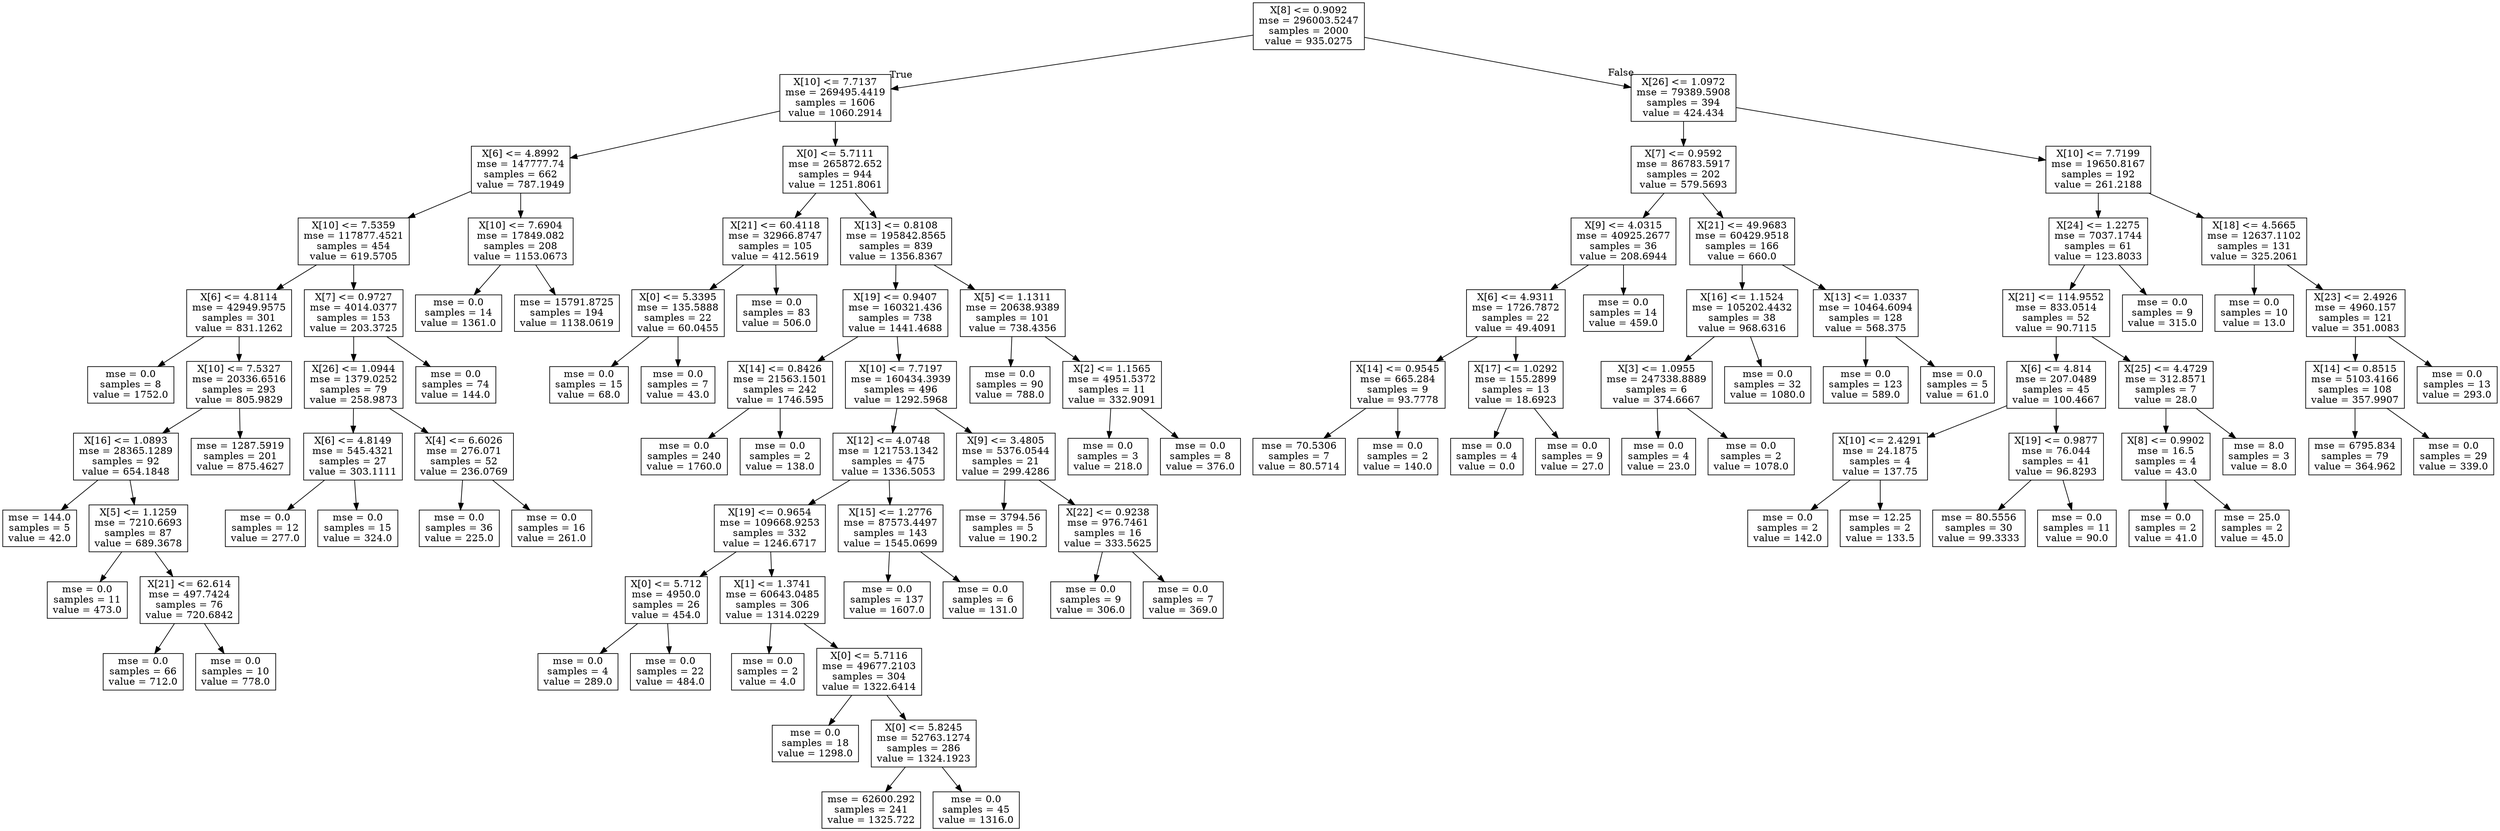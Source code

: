 digraph Tree {
node [shape=box] ;
0 [label="X[8] <= 0.9092\nmse = 296003.5247\nsamples = 2000\nvalue = 935.0275"] ;
1 [label="X[10] <= 7.7137\nmse = 269495.4419\nsamples = 1606\nvalue = 1060.2914"] ;
0 -> 1 [labeldistance=2.5, labelangle=45, headlabel="True"] ;
2 [label="X[6] <= 4.8992\nmse = 147777.74\nsamples = 662\nvalue = 787.1949"] ;
1 -> 2 ;
3 [label="X[10] <= 7.5359\nmse = 117877.4521\nsamples = 454\nvalue = 619.5705"] ;
2 -> 3 ;
4 [label="X[6] <= 4.8114\nmse = 42949.9575\nsamples = 301\nvalue = 831.1262"] ;
3 -> 4 ;
5 [label="mse = 0.0\nsamples = 8\nvalue = 1752.0"] ;
4 -> 5 ;
6 [label="X[10] <= 7.5327\nmse = 20336.6516\nsamples = 293\nvalue = 805.9829"] ;
4 -> 6 ;
7 [label="X[16] <= 1.0893\nmse = 28365.1289\nsamples = 92\nvalue = 654.1848"] ;
6 -> 7 ;
8 [label="mse = 144.0\nsamples = 5\nvalue = 42.0"] ;
7 -> 8 ;
9 [label="X[5] <= 1.1259\nmse = 7210.6693\nsamples = 87\nvalue = 689.3678"] ;
7 -> 9 ;
10 [label="mse = 0.0\nsamples = 11\nvalue = 473.0"] ;
9 -> 10 ;
11 [label="X[21] <= 62.614\nmse = 497.7424\nsamples = 76\nvalue = 720.6842"] ;
9 -> 11 ;
12 [label="mse = 0.0\nsamples = 66\nvalue = 712.0"] ;
11 -> 12 ;
13 [label="mse = 0.0\nsamples = 10\nvalue = 778.0"] ;
11 -> 13 ;
14 [label="mse = 1287.5919\nsamples = 201\nvalue = 875.4627"] ;
6 -> 14 ;
15 [label="X[7] <= 0.9727\nmse = 4014.0377\nsamples = 153\nvalue = 203.3725"] ;
3 -> 15 ;
16 [label="X[26] <= 1.0944\nmse = 1379.0252\nsamples = 79\nvalue = 258.9873"] ;
15 -> 16 ;
17 [label="X[6] <= 4.8149\nmse = 545.4321\nsamples = 27\nvalue = 303.1111"] ;
16 -> 17 ;
18 [label="mse = 0.0\nsamples = 12\nvalue = 277.0"] ;
17 -> 18 ;
19 [label="mse = 0.0\nsamples = 15\nvalue = 324.0"] ;
17 -> 19 ;
20 [label="X[4] <= 6.6026\nmse = 276.071\nsamples = 52\nvalue = 236.0769"] ;
16 -> 20 ;
21 [label="mse = 0.0\nsamples = 36\nvalue = 225.0"] ;
20 -> 21 ;
22 [label="mse = 0.0\nsamples = 16\nvalue = 261.0"] ;
20 -> 22 ;
23 [label="mse = 0.0\nsamples = 74\nvalue = 144.0"] ;
15 -> 23 ;
24 [label="X[10] <= 7.6904\nmse = 17849.082\nsamples = 208\nvalue = 1153.0673"] ;
2 -> 24 ;
25 [label="mse = 0.0\nsamples = 14\nvalue = 1361.0"] ;
24 -> 25 ;
26 [label="mse = 15791.8725\nsamples = 194\nvalue = 1138.0619"] ;
24 -> 26 ;
27 [label="X[0] <= 5.7111\nmse = 265872.652\nsamples = 944\nvalue = 1251.8061"] ;
1 -> 27 ;
28 [label="X[21] <= 60.4118\nmse = 32966.8747\nsamples = 105\nvalue = 412.5619"] ;
27 -> 28 ;
29 [label="X[0] <= 5.3395\nmse = 135.5888\nsamples = 22\nvalue = 60.0455"] ;
28 -> 29 ;
30 [label="mse = 0.0\nsamples = 15\nvalue = 68.0"] ;
29 -> 30 ;
31 [label="mse = 0.0\nsamples = 7\nvalue = 43.0"] ;
29 -> 31 ;
32 [label="mse = 0.0\nsamples = 83\nvalue = 506.0"] ;
28 -> 32 ;
33 [label="X[13] <= 0.8108\nmse = 195842.8565\nsamples = 839\nvalue = 1356.8367"] ;
27 -> 33 ;
34 [label="X[19] <= 0.9407\nmse = 160321.436\nsamples = 738\nvalue = 1441.4688"] ;
33 -> 34 ;
35 [label="X[14] <= 0.8426\nmse = 21563.1501\nsamples = 242\nvalue = 1746.595"] ;
34 -> 35 ;
36 [label="mse = 0.0\nsamples = 240\nvalue = 1760.0"] ;
35 -> 36 ;
37 [label="mse = 0.0\nsamples = 2\nvalue = 138.0"] ;
35 -> 37 ;
38 [label="X[10] <= 7.7197\nmse = 160434.3939\nsamples = 496\nvalue = 1292.5968"] ;
34 -> 38 ;
39 [label="X[12] <= 4.0748\nmse = 121753.1342\nsamples = 475\nvalue = 1336.5053"] ;
38 -> 39 ;
40 [label="X[19] <= 0.9654\nmse = 109668.9253\nsamples = 332\nvalue = 1246.6717"] ;
39 -> 40 ;
41 [label="X[0] <= 5.712\nmse = 4950.0\nsamples = 26\nvalue = 454.0"] ;
40 -> 41 ;
42 [label="mse = 0.0\nsamples = 4\nvalue = 289.0"] ;
41 -> 42 ;
43 [label="mse = 0.0\nsamples = 22\nvalue = 484.0"] ;
41 -> 43 ;
44 [label="X[1] <= 1.3741\nmse = 60643.0485\nsamples = 306\nvalue = 1314.0229"] ;
40 -> 44 ;
45 [label="mse = 0.0\nsamples = 2\nvalue = 4.0"] ;
44 -> 45 ;
46 [label="X[0] <= 5.7116\nmse = 49677.2103\nsamples = 304\nvalue = 1322.6414"] ;
44 -> 46 ;
47 [label="mse = 0.0\nsamples = 18\nvalue = 1298.0"] ;
46 -> 47 ;
48 [label="X[0] <= 5.8245\nmse = 52763.1274\nsamples = 286\nvalue = 1324.1923"] ;
46 -> 48 ;
49 [label="mse = 62600.292\nsamples = 241\nvalue = 1325.722"] ;
48 -> 49 ;
50 [label="mse = 0.0\nsamples = 45\nvalue = 1316.0"] ;
48 -> 50 ;
51 [label="X[15] <= 1.2776\nmse = 87573.4497\nsamples = 143\nvalue = 1545.0699"] ;
39 -> 51 ;
52 [label="mse = 0.0\nsamples = 137\nvalue = 1607.0"] ;
51 -> 52 ;
53 [label="mse = 0.0\nsamples = 6\nvalue = 131.0"] ;
51 -> 53 ;
54 [label="X[9] <= 3.4805\nmse = 5376.0544\nsamples = 21\nvalue = 299.4286"] ;
38 -> 54 ;
55 [label="mse = 3794.56\nsamples = 5\nvalue = 190.2"] ;
54 -> 55 ;
56 [label="X[22] <= 0.9238\nmse = 976.7461\nsamples = 16\nvalue = 333.5625"] ;
54 -> 56 ;
57 [label="mse = 0.0\nsamples = 9\nvalue = 306.0"] ;
56 -> 57 ;
58 [label="mse = 0.0\nsamples = 7\nvalue = 369.0"] ;
56 -> 58 ;
59 [label="X[5] <= 1.1311\nmse = 20638.9389\nsamples = 101\nvalue = 738.4356"] ;
33 -> 59 ;
60 [label="mse = 0.0\nsamples = 90\nvalue = 788.0"] ;
59 -> 60 ;
61 [label="X[2] <= 1.1565\nmse = 4951.5372\nsamples = 11\nvalue = 332.9091"] ;
59 -> 61 ;
62 [label="mse = 0.0\nsamples = 3\nvalue = 218.0"] ;
61 -> 62 ;
63 [label="mse = 0.0\nsamples = 8\nvalue = 376.0"] ;
61 -> 63 ;
64 [label="X[26] <= 1.0972\nmse = 79389.5908\nsamples = 394\nvalue = 424.434"] ;
0 -> 64 [labeldistance=2.5, labelangle=-45, headlabel="False"] ;
65 [label="X[7] <= 0.9592\nmse = 86783.5917\nsamples = 202\nvalue = 579.5693"] ;
64 -> 65 ;
66 [label="X[9] <= 4.0315\nmse = 40925.2677\nsamples = 36\nvalue = 208.6944"] ;
65 -> 66 ;
67 [label="X[6] <= 4.9311\nmse = 1726.7872\nsamples = 22\nvalue = 49.4091"] ;
66 -> 67 ;
68 [label="X[14] <= 0.9545\nmse = 665.284\nsamples = 9\nvalue = 93.7778"] ;
67 -> 68 ;
69 [label="mse = 70.5306\nsamples = 7\nvalue = 80.5714"] ;
68 -> 69 ;
70 [label="mse = 0.0\nsamples = 2\nvalue = 140.0"] ;
68 -> 70 ;
71 [label="X[17] <= 1.0292\nmse = 155.2899\nsamples = 13\nvalue = 18.6923"] ;
67 -> 71 ;
72 [label="mse = 0.0\nsamples = 4\nvalue = 0.0"] ;
71 -> 72 ;
73 [label="mse = 0.0\nsamples = 9\nvalue = 27.0"] ;
71 -> 73 ;
74 [label="mse = 0.0\nsamples = 14\nvalue = 459.0"] ;
66 -> 74 ;
75 [label="X[21] <= 49.9683\nmse = 60429.9518\nsamples = 166\nvalue = 660.0"] ;
65 -> 75 ;
76 [label="X[16] <= 1.1524\nmse = 105202.4432\nsamples = 38\nvalue = 968.6316"] ;
75 -> 76 ;
77 [label="X[3] <= 1.0955\nmse = 247338.8889\nsamples = 6\nvalue = 374.6667"] ;
76 -> 77 ;
78 [label="mse = 0.0\nsamples = 4\nvalue = 23.0"] ;
77 -> 78 ;
79 [label="mse = 0.0\nsamples = 2\nvalue = 1078.0"] ;
77 -> 79 ;
80 [label="mse = 0.0\nsamples = 32\nvalue = 1080.0"] ;
76 -> 80 ;
81 [label="X[13] <= 1.0337\nmse = 10464.6094\nsamples = 128\nvalue = 568.375"] ;
75 -> 81 ;
82 [label="mse = 0.0\nsamples = 123\nvalue = 589.0"] ;
81 -> 82 ;
83 [label="mse = 0.0\nsamples = 5\nvalue = 61.0"] ;
81 -> 83 ;
84 [label="X[10] <= 7.7199\nmse = 19650.8167\nsamples = 192\nvalue = 261.2188"] ;
64 -> 84 ;
85 [label="X[24] <= 1.2275\nmse = 7037.1744\nsamples = 61\nvalue = 123.8033"] ;
84 -> 85 ;
86 [label="X[21] <= 114.9552\nmse = 833.0514\nsamples = 52\nvalue = 90.7115"] ;
85 -> 86 ;
87 [label="X[6] <= 4.814\nmse = 207.0489\nsamples = 45\nvalue = 100.4667"] ;
86 -> 87 ;
88 [label="X[10] <= 2.4291\nmse = 24.1875\nsamples = 4\nvalue = 137.75"] ;
87 -> 88 ;
89 [label="mse = 0.0\nsamples = 2\nvalue = 142.0"] ;
88 -> 89 ;
90 [label="mse = 12.25\nsamples = 2\nvalue = 133.5"] ;
88 -> 90 ;
91 [label="X[19] <= 0.9877\nmse = 76.044\nsamples = 41\nvalue = 96.8293"] ;
87 -> 91 ;
92 [label="mse = 80.5556\nsamples = 30\nvalue = 99.3333"] ;
91 -> 92 ;
93 [label="mse = 0.0\nsamples = 11\nvalue = 90.0"] ;
91 -> 93 ;
94 [label="X[25] <= 4.4729\nmse = 312.8571\nsamples = 7\nvalue = 28.0"] ;
86 -> 94 ;
95 [label="X[8] <= 0.9902\nmse = 16.5\nsamples = 4\nvalue = 43.0"] ;
94 -> 95 ;
96 [label="mse = 0.0\nsamples = 2\nvalue = 41.0"] ;
95 -> 96 ;
97 [label="mse = 25.0\nsamples = 2\nvalue = 45.0"] ;
95 -> 97 ;
98 [label="mse = 8.0\nsamples = 3\nvalue = 8.0"] ;
94 -> 98 ;
99 [label="mse = 0.0\nsamples = 9\nvalue = 315.0"] ;
85 -> 99 ;
100 [label="X[18] <= 4.5665\nmse = 12637.1102\nsamples = 131\nvalue = 325.2061"] ;
84 -> 100 ;
101 [label="mse = 0.0\nsamples = 10\nvalue = 13.0"] ;
100 -> 101 ;
102 [label="X[23] <= 2.4926\nmse = 4960.157\nsamples = 121\nvalue = 351.0083"] ;
100 -> 102 ;
103 [label="X[14] <= 0.8515\nmse = 5103.4166\nsamples = 108\nvalue = 357.9907"] ;
102 -> 103 ;
104 [label="mse = 6795.834\nsamples = 79\nvalue = 364.962"] ;
103 -> 104 ;
105 [label="mse = 0.0\nsamples = 29\nvalue = 339.0"] ;
103 -> 105 ;
106 [label="mse = 0.0\nsamples = 13\nvalue = 293.0"] ;
102 -> 106 ;
}